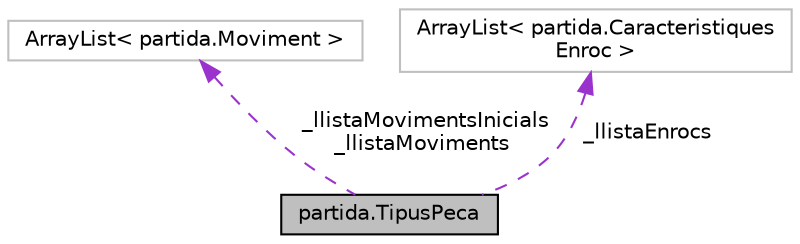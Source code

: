 digraph "partida.TipusPeca"
{
 // LATEX_PDF_SIZE
  edge [fontname="Helvetica",fontsize="10",labelfontname="Helvetica",labelfontsize="10"];
  node [fontname="Helvetica",fontsize="10",shape=record];
  Node1 [label="partida.TipusPeca",height=0.2,width=0.4,color="black", fillcolor="grey75", style="filled", fontcolor="black",tooltip="Contenidor de Tipus de Peces."];
  Node2 -> Node1 [dir="back",color="darkorchid3",fontsize="10",style="dashed",label=" _llistaMovimentsInicials\n_llistaMoviments" ,fontname="Helvetica"];
  Node2 [label="ArrayList\< partida.Moviment \>",height=0.2,width=0.4,color="grey75", fillcolor="white", style="filled",tooltip=" "];
  Node3 -> Node1 [dir="back",color="darkorchid3",fontsize="10",style="dashed",label=" _llistaEnrocs" ,fontname="Helvetica"];
  Node3 [label="ArrayList\< partida.Caracteristiques\lEnroc \>",height=0.2,width=0.4,color="grey75", fillcolor="white", style="filled",tooltip=" "];
}
